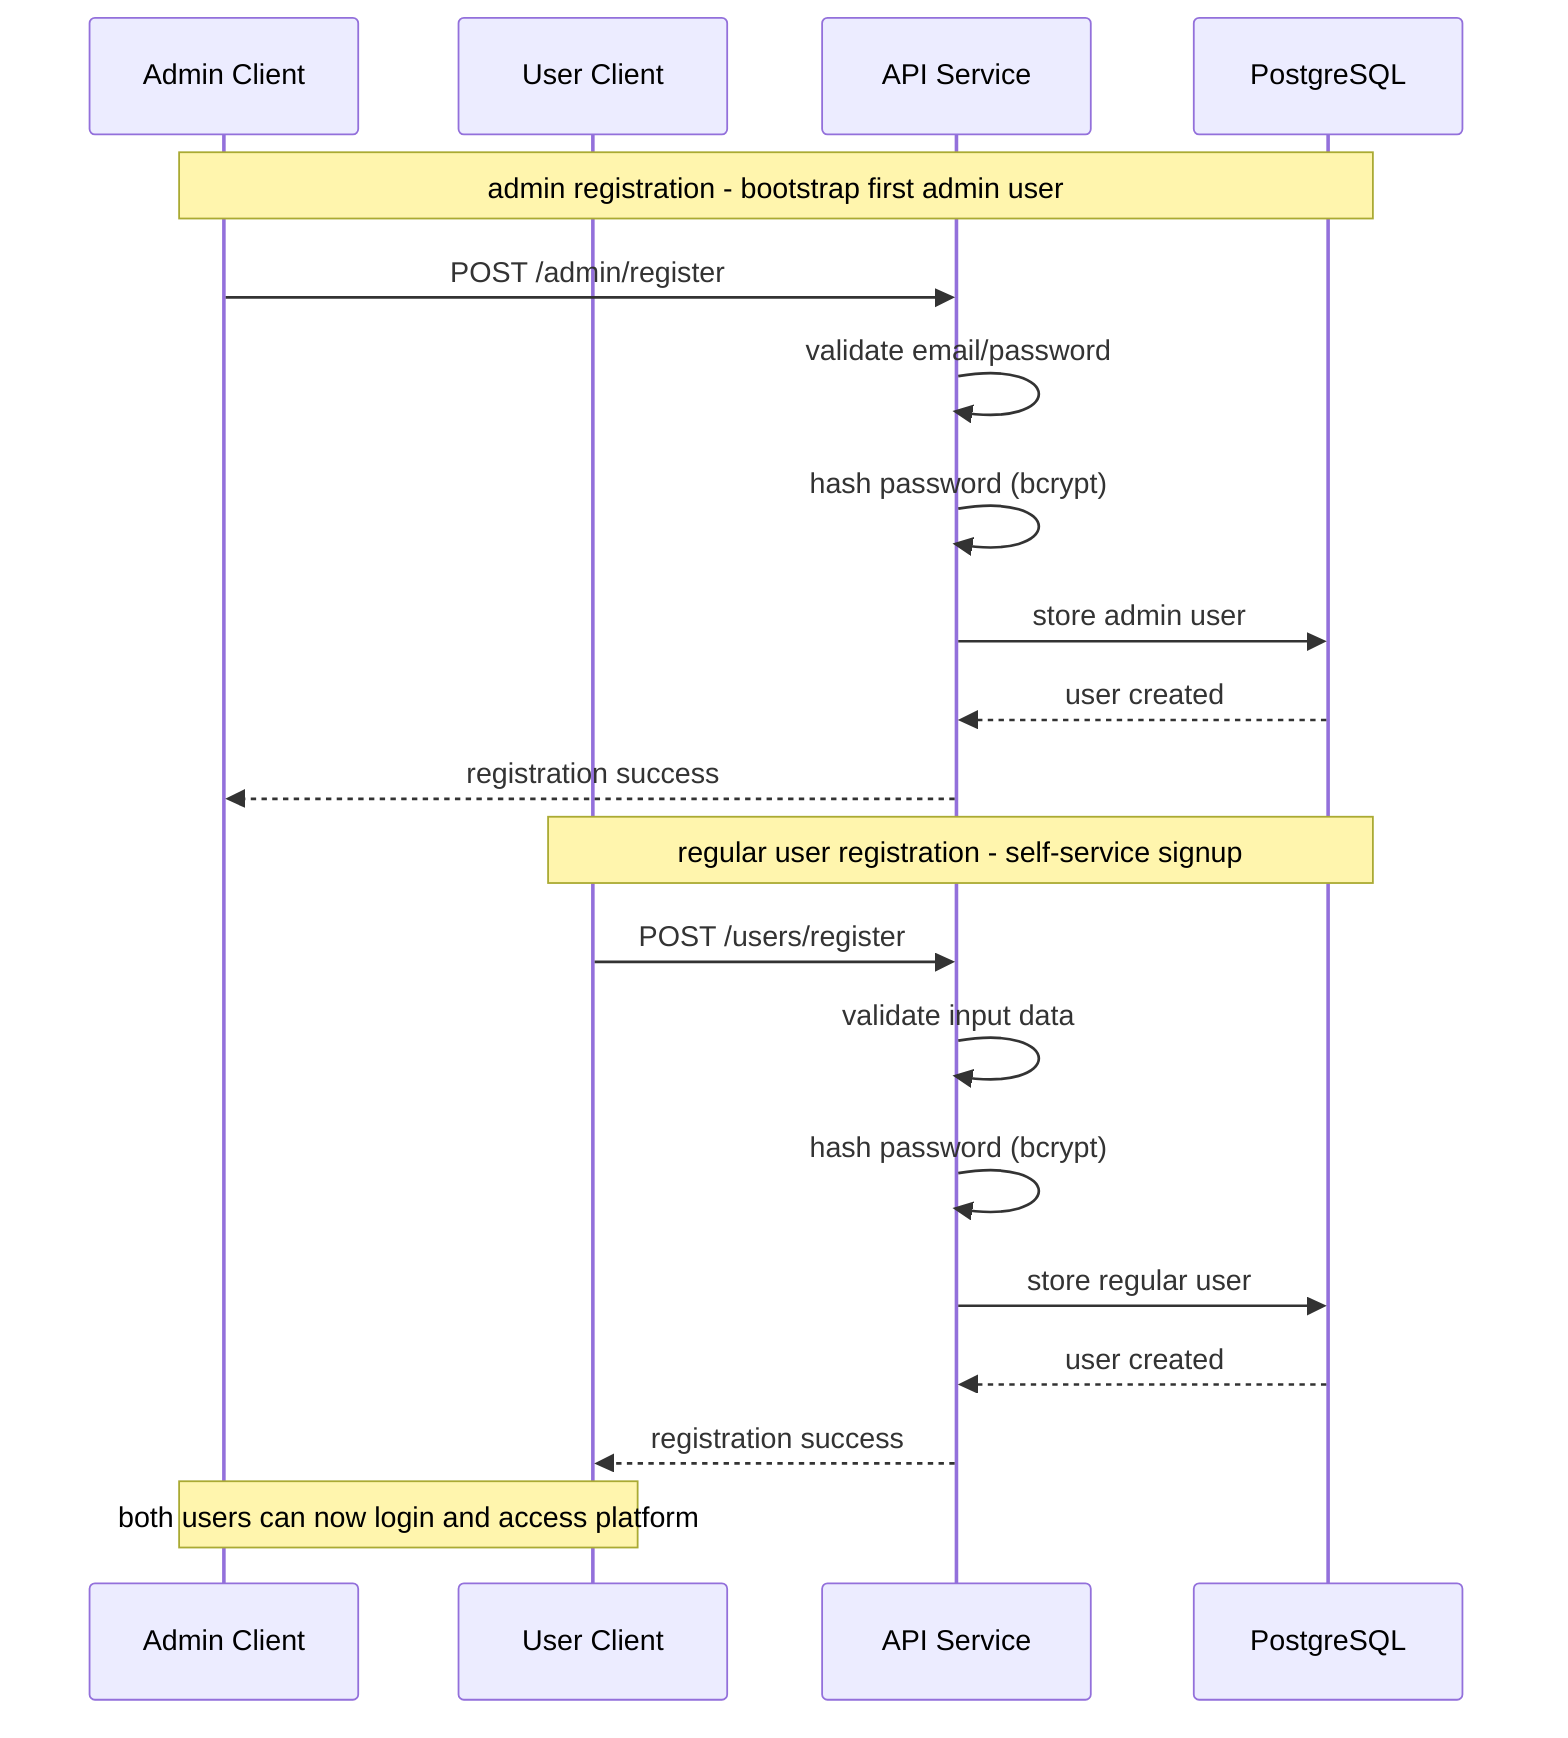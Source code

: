sequenceDiagram
    participant Admin as Admin Client
    participant User as User Client
    participant API as API Service
    participant DB as PostgreSQL

    Note over Admin, DB: admin registration - bootstrap first admin user

    Admin->>API: POST /admin/register
    API->>API: validate email/password
    API->>API: hash password (bcrypt)
    API->>DB: store admin user
    DB-->>API: user created
    API-->>Admin: registration success

    Note over User, DB: regular user registration - self-service signup

    User->>API: POST /users/register  
    API->>API: validate input data
    API->>API: hash password (bcrypt)
    API->>DB: store regular user
    DB-->>API: user created
    API-->>User: registration success

    Note over Admin, User: both users can now login and access platform